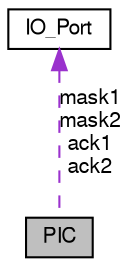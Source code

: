 digraph G
{
  bgcolor="transparent";
  edge [fontname="FreeSans",fontsize="10",labelfontname="FreeSans",labelfontsize="10"];
  node [fontname="FreeSans",fontsize="10",shape=record];
  Node1 [label="PIC",height=0.2,width=0.4,color="black", fillcolor="grey75", style="filled" fontcolor="black"];
  Node2 -> Node1 [dir=back,color="darkorchid3",fontsize="10",style="dashed",label="mask1\nmask2\nack1\nack2",fontname="FreeSans"];
  Node2 [label="IO_Port",height=0.2,width=0.4,color="black",URL="$classIO__Port.html"];
}

